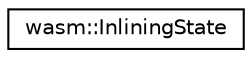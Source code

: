 digraph "Graphical Class Hierarchy"
{
  edge [fontname="Helvetica",fontsize="10",labelfontname="Helvetica",labelfontsize="10"];
  node [fontname="Helvetica",fontsize="10",shape=record];
  rankdir="LR";
  Node0 [label="wasm::InliningState",height=0.2,width=0.4,color="black", fillcolor="white", style="filled",URL="$structwasm_1_1_inlining_state.html"];
}
